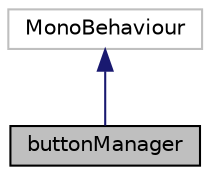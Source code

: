 digraph "buttonManager"
{
 // LATEX_PDF_SIZE
  edge [fontname="Helvetica",fontsize="10",labelfontname="Helvetica",labelfontsize="10"];
  node [fontname="Helvetica",fontsize="10",shape=record];
  Node1 [label="buttonManager",height=0.2,width=0.4,color="black", fillcolor="grey75", style="filled", fontcolor="black",tooltip="Klasa służąca do obsługi guzików interfejsu - głównie drzewa umiejętności i kółka broni."];
  Node2 -> Node1 [dir="back",color="midnightblue",fontsize="10",style="solid",fontname="Helvetica"];
  Node2 [label="MonoBehaviour",height=0.2,width=0.4,color="grey75", fillcolor="white", style="filled",tooltip=" "];
}
